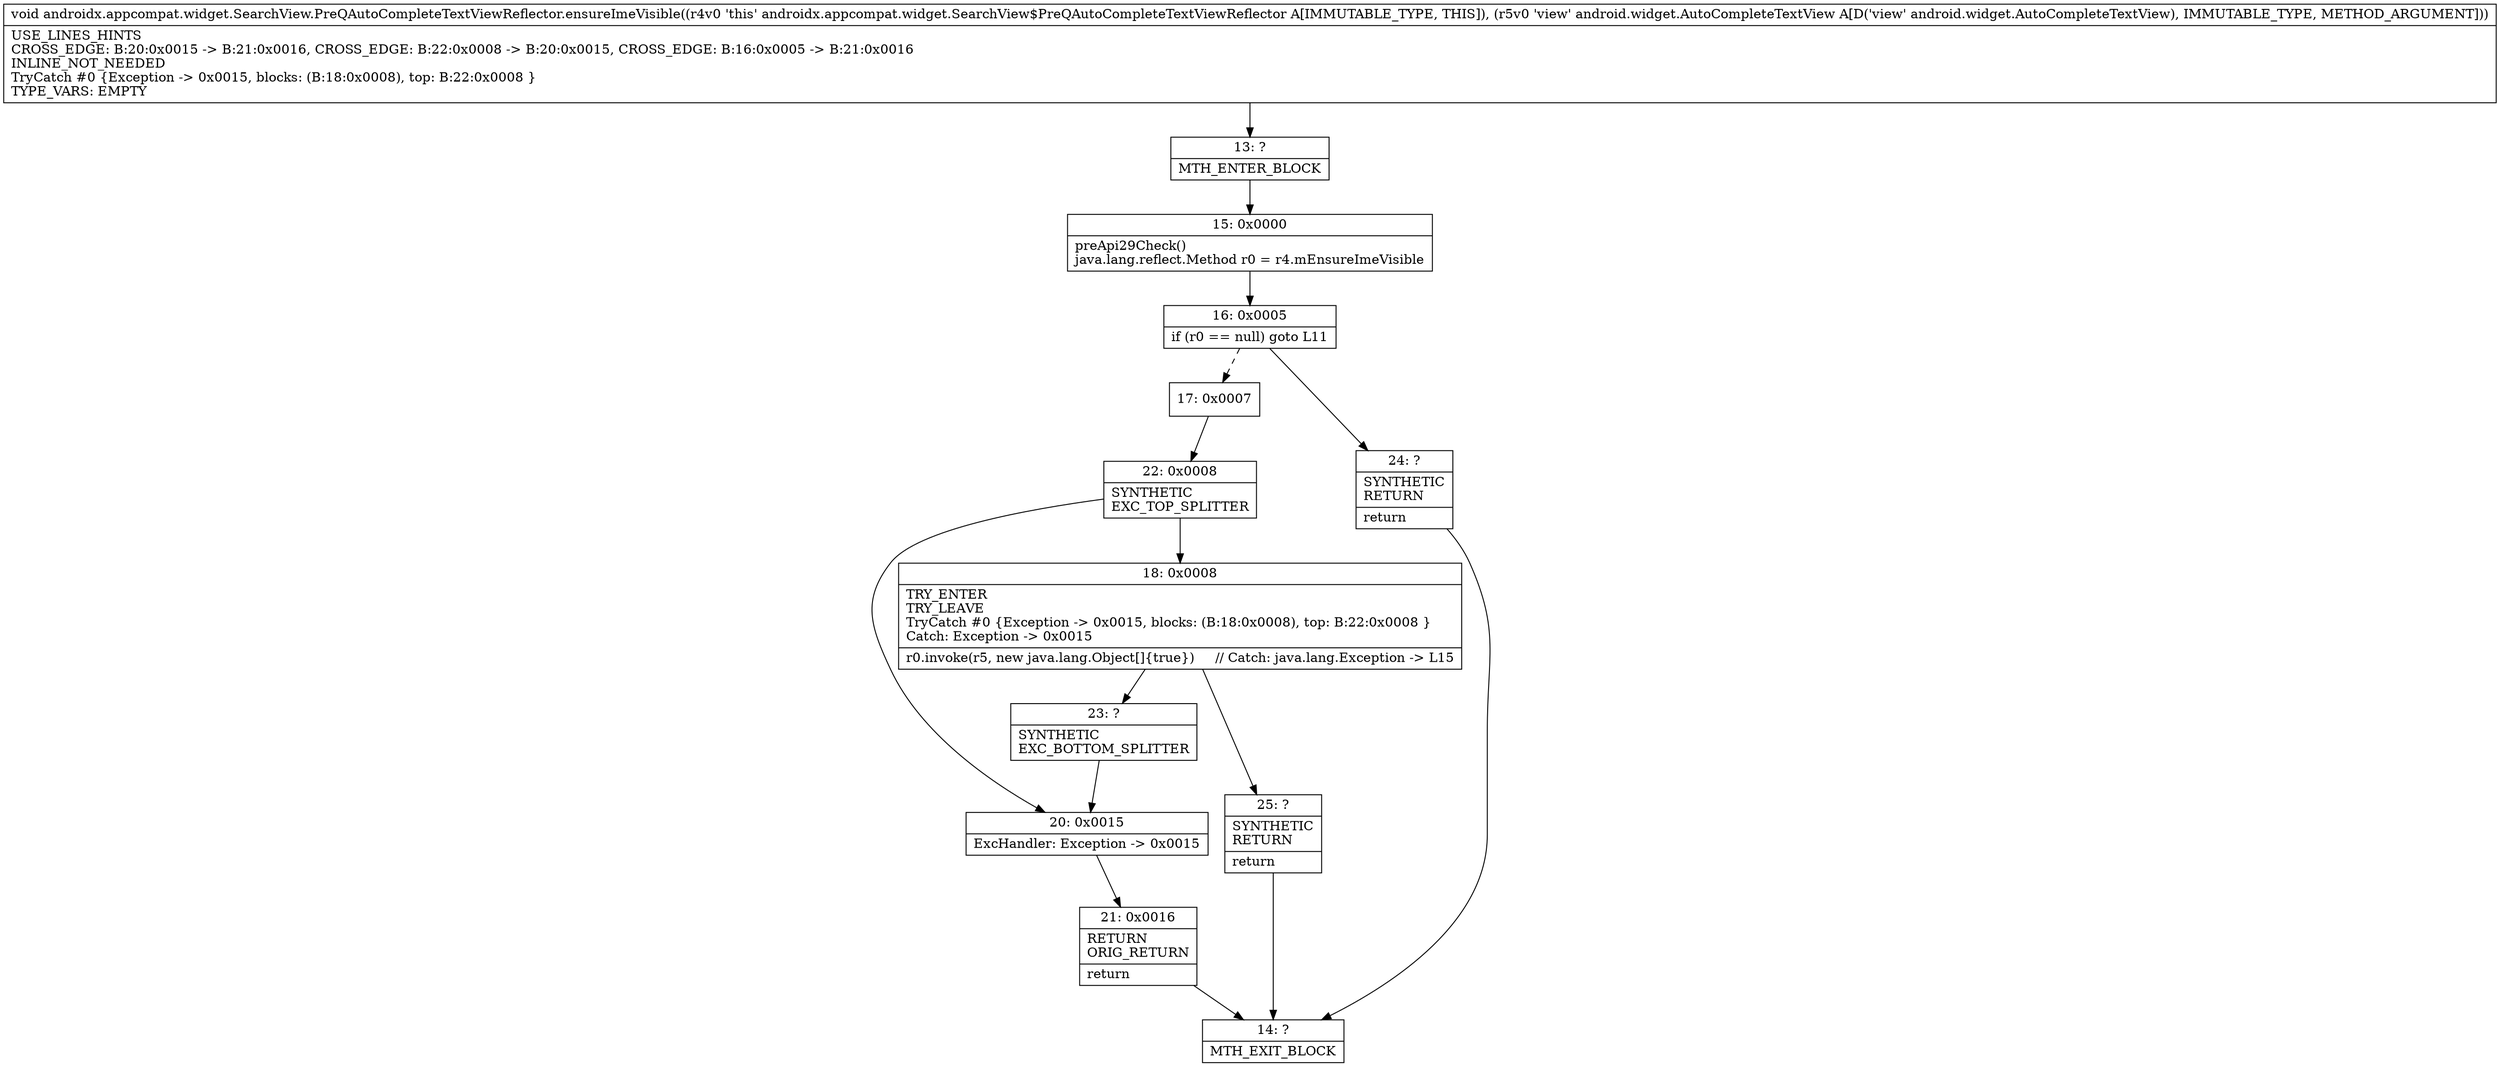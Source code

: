 digraph "CFG forandroidx.appcompat.widget.SearchView.PreQAutoCompleteTextViewReflector.ensureImeVisible(Landroid\/widget\/AutoCompleteTextView;)V" {
Node_13 [shape=record,label="{13\:\ ?|MTH_ENTER_BLOCK\l}"];
Node_15 [shape=record,label="{15\:\ 0x0000|preApi29Check()\ljava.lang.reflect.Method r0 = r4.mEnsureImeVisible\l}"];
Node_16 [shape=record,label="{16\:\ 0x0005|if (r0 == null) goto L11\l}"];
Node_17 [shape=record,label="{17\:\ 0x0007}"];
Node_22 [shape=record,label="{22\:\ 0x0008|SYNTHETIC\lEXC_TOP_SPLITTER\l}"];
Node_18 [shape=record,label="{18\:\ 0x0008|TRY_ENTER\lTRY_LEAVE\lTryCatch #0 \{Exception \-\> 0x0015, blocks: (B:18:0x0008), top: B:22:0x0008 \}\lCatch: Exception \-\> 0x0015\l|r0.invoke(r5, new java.lang.Object[]\{true\})     \/\/ Catch: java.lang.Exception \-\> L15\l}"];
Node_23 [shape=record,label="{23\:\ ?|SYNTHETIC\lEXC_BOTTOM_SPLITTER\l}"];
Node_25 [shape=record,label="{25\:\ ?|SYNTHETIC\lRETURN\l|return\l}"];
Node_14 [shape=record,label="{14\:\ ?|MTH_EXIT_BLOCK\l}"];
Node_20 [shape=record,label="{20\:\ 0x0015|ExcHandler: Exception \-\> 0x0015\l}"];
Node_21 [shape=record,label="{21\:\ 0x0016|RETURN\lORIG_RETURN\l|return\l}"];
Node_24 [shape=record,label="{24\:\ ?|SYNTHETIC\lRETURN\l|return\l}"];
MethodNode[shape=record,label="{void androidx.appcompat.widget.SearchView.PreQAutoCompleteTextViewReflector.ensureImeVisible((r4v0 'this' androidx.appcompat.widget.SearchView$PreQAutoCompleteTextViewReflector A[IMMUTABLE_TYPE, THIS]), (r5v0 'view' android.widget.AutoCompleteTextView A[D('view' android.widget.AutoCompleteTextView), IMMUTABLE_TYPE, METHOD_ARGUMENT]))  | USE_LINES_HINTS\lCROSS_EDGE: B:20:0x0015 \-\> B:21:0x0016, CROSS_EDGE: B:22:0x0008 \-\> B:20:0x0015, CROSS_EDGE: B:16:0x0005 \-\> B:21:0x0016\lINLINE_NOT_NEEDED\lTryCatch #0 \{Exception \-\> 0x0015, blocks: (B:18:0x0008), top: B:22:0x0008 \}\lTYPE_VARS: EMPTY\l}"];
MethodNode -> Node_13;Node_13 -> Node_15;
Node_15 -> Node_16;
Node_16 -> Node_17[style=dashed];
Node_16 -> Node_24;
Node_17 -> Node_22;
Node_22 -> Node_18;
Node_22 -> Node_20;
Node_18 -> Node_23;
Node_18 -> Node_25;
Node_23 -> Node_20;
Node_25 -> Node_14;
Node_20 -> Node_21;
Node_21 -> Node_14;
Node_24 -> Node_14;
}


